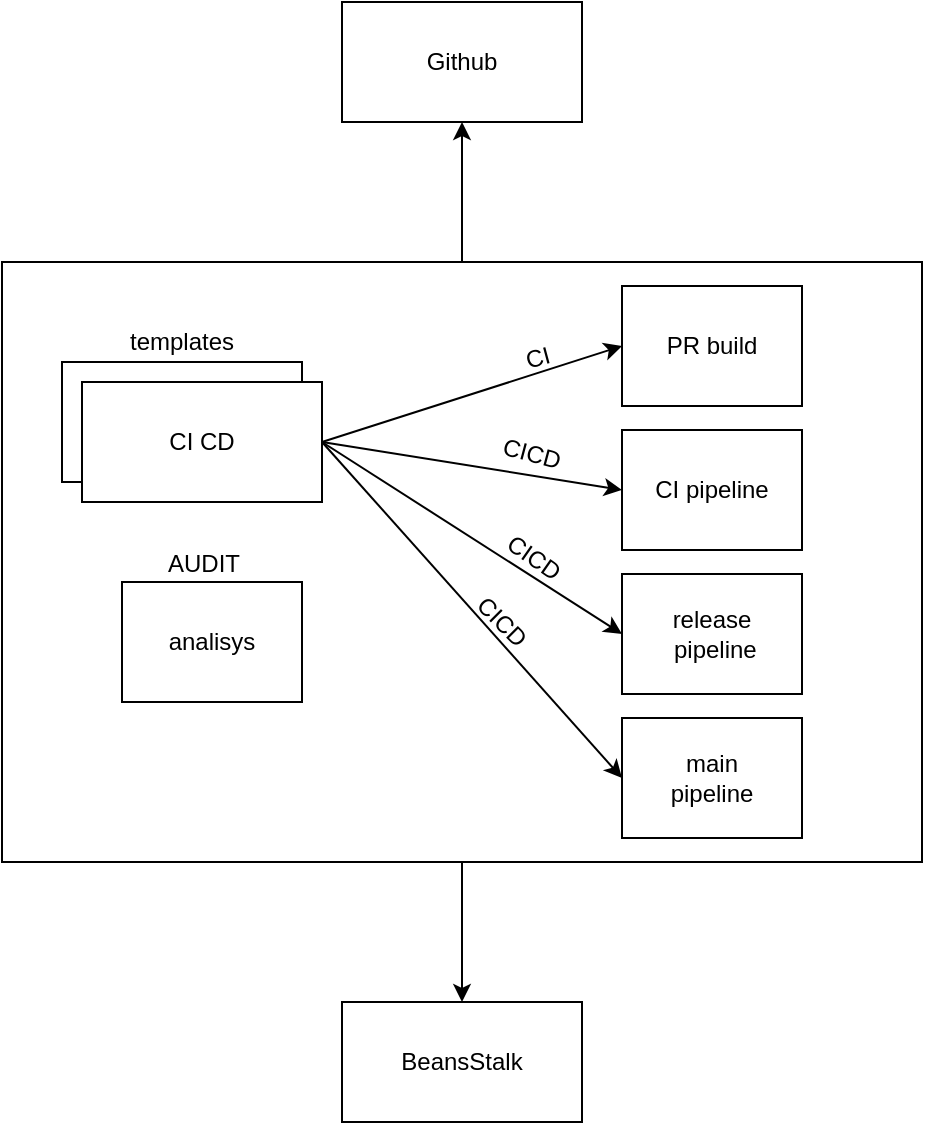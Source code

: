 <mxfile>
    <diagram id="BhKvGB6b2F6PrXwZ2-4i" name="Página-1">
        <mxGraphModel dx="535" dy="492" grid="1" gridSize="10" guides="1" tooltips="1" connect="1" arrows="1" fold="1" page="1" pageScale="1" pageWidth="850" pageHeight="1100" math="0" shadow="0">
            <root>
                <mxCell id="0"/>
                <mxCell id="1" parent="0"/>
                <mxCell id="2" value="Github" style="rounded=0;whiteSpace=wrap;html=1;" vertex="1" parent="1">
                    <mxGeometry x="320" y="60" width="120" height="60" as="geometry"/>
                </mxCell>
                <mxCell id="8" style="edgeStyle=none;html=1;entryX=0.5;entryY=0;entryDx=0;entryDy=0;" edge="1" parent="1" source="3" target="5">
                    <mxGeometry relative="1" as="geometry"/>
                </mxCell>
                <mxCell id="18" style="edgeStyle=none;html=1;entryX=0.5;entryY=1;entryDx=0;entryDy=0;" edge="1" parent="1" source="3" target="2">
                    <mxGeometry relative="1" as="geometry"/>
                </mxCell>
                <mxCell id="3" value="" style="rounded=0;whiteSpace=wrap;html=1;" vertex="1" parent="1">
                    <mxGeometry x="150" y="190" width="460" height="300" as="geometry"/>
                </mxCell>
                <mxCell id="5" value="BeansStalk" style="rounded=0;whiteSpace=wrap;html=1;" vertex="1" parent="1">
                    <mxGeometry x="320" y="560" width="120" height="60" as="geometry"/>
                </mxCell>
                <mxCell id="9" value="" style="rounded=0;whiteSpace=wrap;html=1;" vertex="1" parent="1">
                    <mxGeometry x="180" y="240" width="120" height="60" as="geometry"/>
                </mxCell>
                <mxCell id="17" style="edgeStyle=none;html=1;entryX=0;entryY=0.5;entryDx=0;entryDy=0;exitX=1;exitY=0.5;exitDx=0;exitDy=0;" edge="1" parent="1" source="10" target="13">
                    <mxGeometry relative="1" as="geometry"/>
                </mxCell>
                <mxCell id="21" style="edgeStyle=none;html=1;entryX=0;entryY=0.5;entryDx=0;entryDy=0;exitX=1;exitY=0.5;exitDx=0;exitDy=0;" edge="1" parent="1" source="10" target="20">
                    <mxGeometry relative="1" as="geometry"/>
                </mxCell>
                <mxCell id="24" style="edgeStyle=none;html=1;entryX=0;entryY=0.5;entryDx=0;entryDy=0;exitX=1;exitY=0.5;exitDx=0;exitDy=0;" edge="1" parent="1" source="10" target="23">
                    <mxGeometry relative="1" as="geometry"/>
                </mxCell>
                <mxCell id="29" style="edgeStyle=none;html=1;exitX=1;exitY=0.5;exitDx=0;exitDy=0;entryX=0;entryY=0.5;entryDx=0;entryDy=0;" edge="1" parent="1" source="10" target="28">
                    <mxGeometry relative="1" as="geometry"/>
                </mxCell>
                <mxCell id="10" value="CI CD" style="rounded=0;whiteSpace=wrap;html=1;" vertex="1" parent="1">
                    <mxGeometry x="190" y="250" width="120" height="60" as="geometry"/>
                </mxCell>
                <mxCell id="11" value="templates" style="text;html=1;strokeColor=none;fillColor=none;align=center;verticalAlign=middle;whiteSpace=wrap;rounded=0;" vertex="1" parent="1">
                    <mxGeometry x="210" y="215" width="60" height="30" as="geometry"/>
                </mxCell>
                <mxCell id="13" value="CI pipeline" style="rounded=0;whiteSpace=wrap;html=1;" vertex="1" parent="1">
                    <mxGeometry x="460" y="274" width="90" height="60" as="geometry"/>
                </mxCell>
                <mxCell id="19" value="CICD" style="text;html=1;strokeColor=none;fillColor=none;align=center;verticalAlign=middle;whiteSpace=wrap;rounded=0;rotation=15;" vertex="1" parent="1">
                    <mxGeometry x="385" y="271" width="60" height="30" as="geometry"/>
                </mxCell>
                <mxCell id="20" value="PR build" style="rounded=0;whiteSpace=wrap;html=1;" vertex="1" parent="1">
                    <mxGeometry x="460" y="202" width="90" height="60" as="geometry"/>
                </mxCell>
                <mxCell id="22" value="CI" style="text;html=1;strokeColor=none;fillColor=none;align=center;verticalAlign=middle;whiteSpace=wrap;rounded=0;rotation=-15;" vertex="1" parent="1">
                    <mxGeometry x="388" y="223" width="60" height="30" as="geometry"/>
                </mxCell>
                <mxCell id="23" value="release&lt;br&gt;&amp;nbsp;pipeline" style="rounded=0;whiteSpace=wrap;html=1;" vertex="1" parent="1">
                    <mxGeometry x="460" y="346" width="90" height="60" as="geometry"/>
                </mxCell>
                <mxCell id="25" value="CICD" style="text;html=1;strokeColor=none;fillColor=none;align=center;verticalAlign=middle;whiteSpace=wrap;rounded=0;rotation=35;" vertex="1" parent="1">
                    <mxGeometry x="386" y="323" width="60" height="30" as="geometry"/>
                </mxCell>
                <mxCell id="26" value="analisys" style="rounded=0;whiteSpace=wrap;html=1;" vertex="1" parent="1">
                    <mxGeometry x="210" y="350" width="90" height="60" as="geometry"/>
                </mxCell>
                <mxCell id="27" value="AUDIT" style="text;html=1;strokeColor=none;fillColor=none;align=center;verticalAlign=middle;whiteSpace=wrap;rounded=0;rotation=0;" vertex="1" parent="1">
                    <mxGeometry x="221" y="326" width="60" height="30" as="geometry"/>
                </mxCell>
                <mxCell id="28" value="main&lt;br&gt;pipeline" style="rounded=0;whiteSpace=wrap;html=1;" vertex="1" parent="1">
                    <mxGeometry x="460" y="418" width="90" height="60" as="geometry"/>
                </mxCell>
                <mxCell id="30" value="CICD" style="text;html=1;strokeColor=none;fillColor=none;align=center;verticalAlign=middle;whiteSpace=wrap;rounded=0;rotation=45;" vertex="1" parent="1">
                    <mxGeometry x="370" y="355" width="60" height="30" as="geometry"/>
                </mxCell>
            </root>
        </mxGraphModel>
    </diagram>
</mxfile>